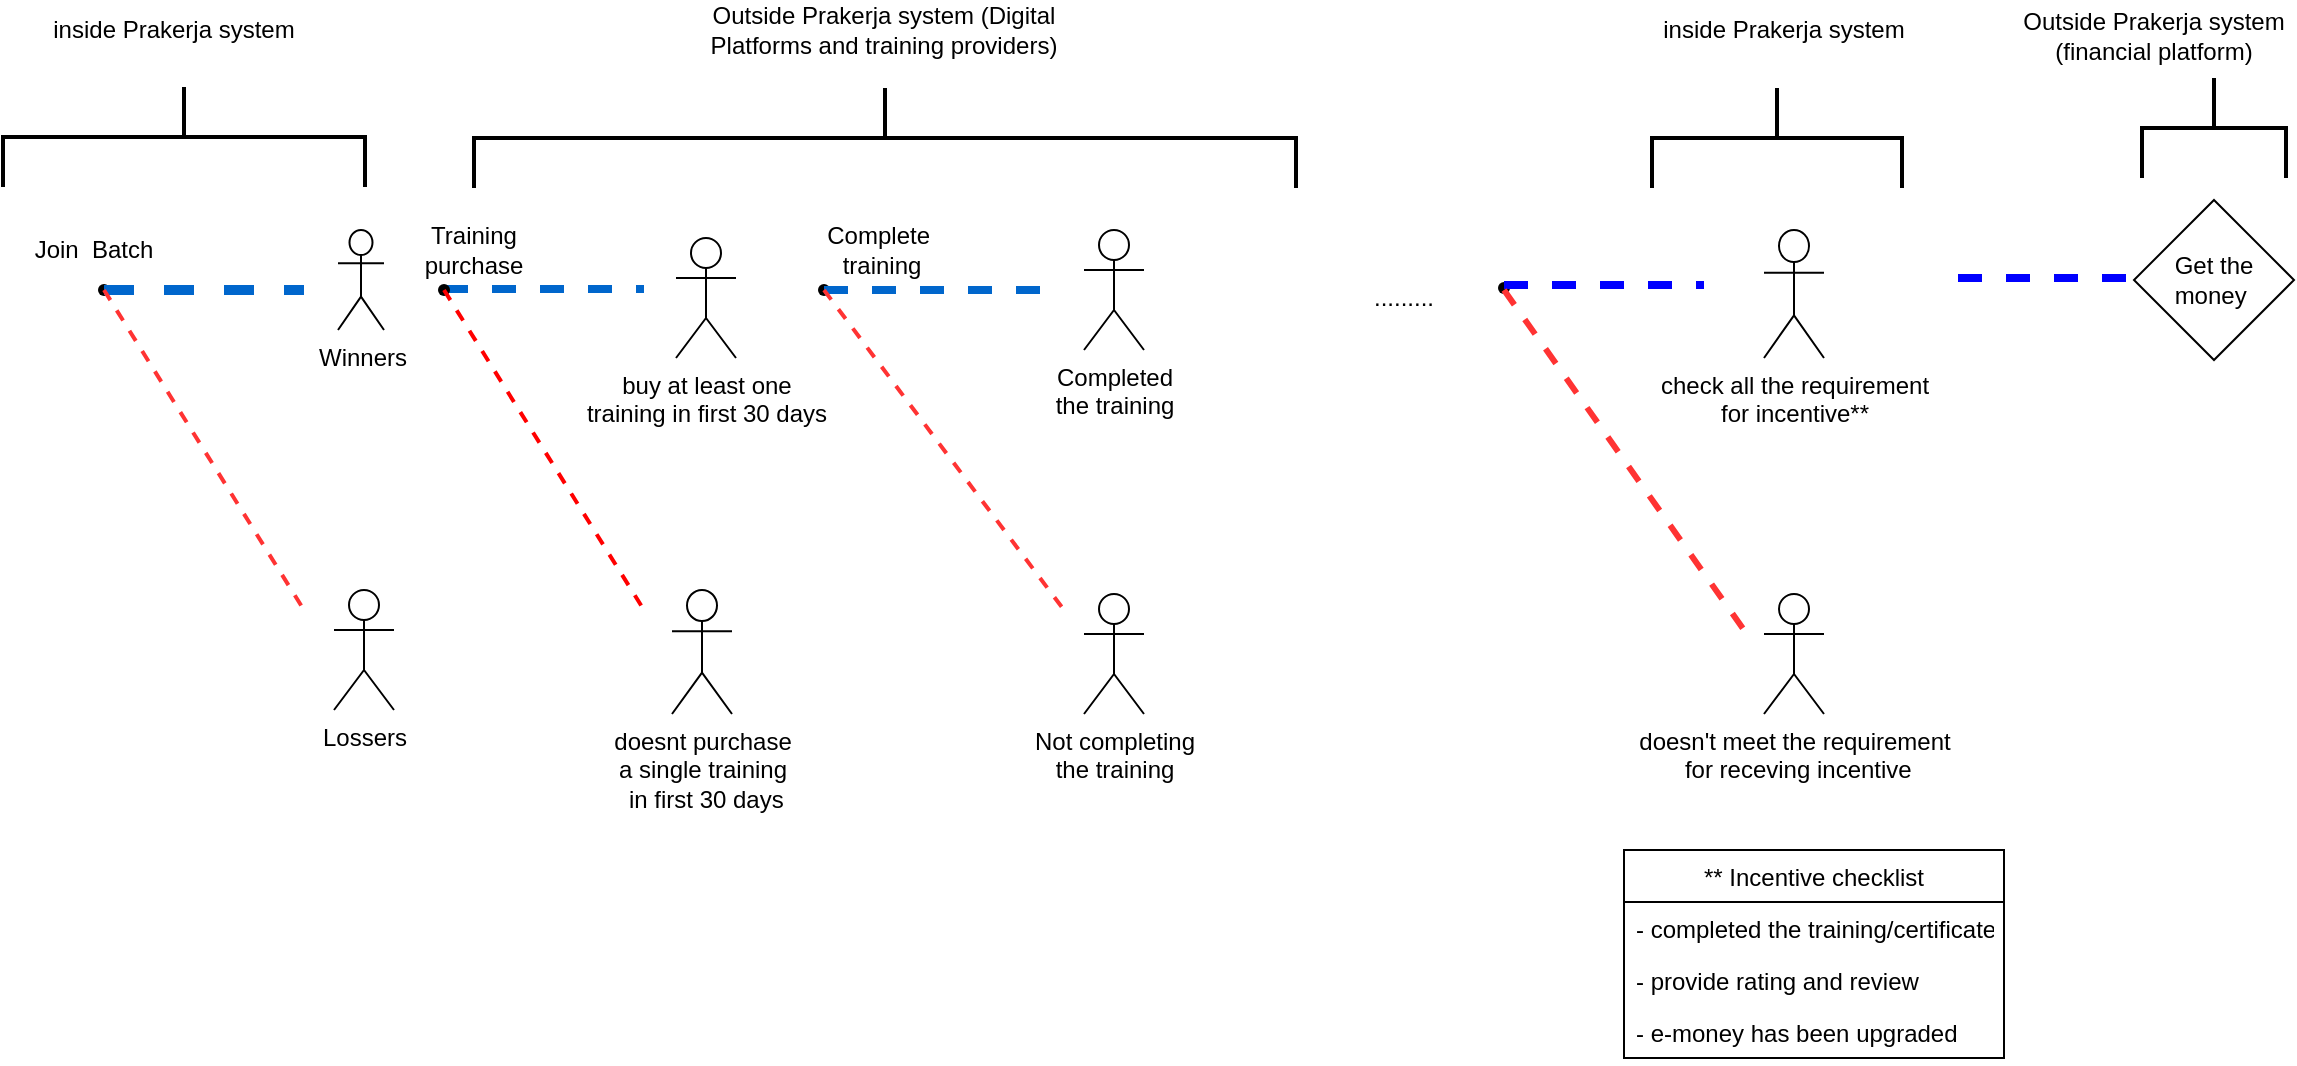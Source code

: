 <mxfile version="14.9.6" type="github">
  <diagram id="C5RBs43oDa-KdzZeNtuy" name="Page-1">
    <mxGraphModel dx="1326" dy="786" grid="1" gridSize="10" guides="1" tooltips="1" connect="1" arrows="1" fold="1" page="1" pageScale="1" pageWidth="1169" pageHeight="827" math="0" shadow="0">
      <root>
        <mxCell id="WIyWlLk6GJQsqaUBKTNV-0" />
        <mxCell id="WIyWlLk6GJQsqaUBKTNV-1" parent="WIyWlLk6GJQsqaUBKTNV-0" />
        <mxCell id="slV9n5OIXtw1kdxQu4Zv-1" value="Winners" style="shape=umlActor;verticalLabelPosition=bottom;verticalAlign=top;html=1;outlineConnect=0;" parent="WIyWlLk6GJQsqaUBKTNV-1" vertex="1">
          <mxGeometry x="177" y="130" width="23" height="50" as="geometry" />
        </mxCell>
        <mxCell id="slV9n5OIXtw1kdxQu4Zv-4" value="" style="shape=waypoint;sketch=0;size=6;pointerEvents=1;points=[];fillColor=none;resizable=0;rotatable=0;perimeter=centerPerimeter;snapToPoint=1;" parent="WIyWlLk6GJQsqaUBKTNV-1" vertex="1">
          <mxGeometry x="40" y="140" width="40" height="40" as="geometry" />
        </mxCell>
        <mxCell id="slV9n5OIXtw1kdxQu4Zv-6" value="" style="endArrow=none;html=1;exitX=1.05;exitY=0.6;exitDx=0;exitDy=0;exitPerimeter=0;dashed=1;endFill=0;strokeColor=#0066CC;strokeWidth=5;" parent="WIyWlLk6GJQsqaUBKTNV-1" source="slV9n5OIXtw1kdxQu4Zv-4" edge="1">
          <mxGeometry width="50" height="50" relative="1" as="geometry">
            <mxPoint x="390" y="340" as="sourcePoint" />
            <mxPoint x="160" y="160" as="targetPoint" />
          </mxGeometry>
        </mxCell>
        <mxCell id="slV9n5OIXtw1kdxQu4Zv-7" value="" style="endArrow=none;html=1;exitX=0.45;exitY=0.525;exitDx=0;exitDy=0;exitPerimeter=0;dashed=1;endFill=0;strokeColor=#FF3333;strokeWidth=2;" parent="WIyWlLk6GJQsqaUBKTNV-1" source="slV9n5OIXtw1kdxQu4Zv-4" edge="1">
          <mxGeometry width="50" height="50" relative="1" as="geometry">
            <mxPoint x="70" y="170" as="sourcePoint" />
            <mxPoint x="160" y="320" as="targetPoint" />
          </mxGeometry>
        </mxCell>
        <mxCell id="slV9n5OIXtw1kdxQu4Zv-8" value="Lossers" style="shape=umlActor;verticalLabelPosition=bottom;verticalAlign=top;html=1;outlineConnect=0;" parent="WIyWlLk6GJQsqaUBKTNV-1" vertex="1">
          <mxGeometry x="175" y="310" width="30" height="60" as="geometry" />
        </mxCell>
        <mxCell id="slV9n5OIXtw1kdxQu4Zv-13" value="Join &amp;nbsp;Batch" style="text;html=1;strokeColor=none;fillColor=none;align=center;verticalAlign=middle;whiteSpace=wrap;rounded=0;" parent="WIyWlLk6GJQsqaUBKTNV-1" vertex="1">
          <mxGeometry x="20" y="130" width="70" height="20" as="geometry" />
        </mxCell>
        <mxCell id="slV9n5OIXtw1kdxQu4Zv-16" value="buy at least one&lt;br&gt;training in first 30 days" style="shape=umlActor;verticalLabelPosition=bottom;verticalAlign=top;html=1;outlineConnect=0;" parent="WIyWlLk6GJQsqaUBKTNV-1" vertex="1">
          <mxGeometry x="346" y="134" width="30" height="60" as="geometry" />
        </mxCell>
        <mxCell id="slV9n5OIXtw1kdxQu4Zv-18" value="" style="endArrow=none;html=1;exitX=1.05;exitY=0.6;exitDx=0;exitDy=0;exitPerimeter=0;dashed=1;endFill=0;strokeColor=#0066CC;strokeWidth=4;" parent="WIyWlLk6GJQsqaUBKTNV-1" edge="1">
          <mxGeometry width="50" height="50" relative="1" as="geometry">
            <mxPoint x="230" y="159.5" as="sourcePoint" />
            <mxPoint x="330" y="159.5" as="targetPoint" />
          </mxGeometry>
        </mxCell>
        <mxCell id="slV9n5OIXtw1kdxQu4Zv-19" value="" style="shape=waypoint;sketch=0;size=6;pointerEvents=1;points=[];fillColor=none;resizable=0;rotatable=0;perimeter=centerPerimeter;snapToPoint=1;" parent="WIyWlLk6GJQsqaUBKTNV-1" vertex="1">
          <mxGeometry x="210" y="140" width="40" height="40" as="geometry" />
        </mxCell>
        <mxCell id="slV9n5OIXtw1kdxQu4Zv-20" value="" style="endArrow=none;html=1;exitX=0.45;exitY=0.525;exitDx=0;exitDy=0;exitPerimeter=0;dashed=1;endFill=0;strokeColor=#FF0000;strokeWidth=2;" parent="WIyWlLk6GJQsqaUBKTNV-1" edge="1">
          <mxGeometry width="50" height="50" relative="1" as="geometry">
            <mxPoint x="230" y="160" as="sourcePoint" />
            <mxPoint x="330" y="320" as="targetPoint" />
          </mxGeometry>
        </mxCell>
        <mxCell id="slV9n5OIXtw1kdxQu4Zv-21" value="doesnt purchase &lt;br&gt;a single training&lt;br&gt;&amp;nbsp;in first 30 days" style="shape=umlActor;verticalLabelPosition=bottom;verticalAlign=top;html=1;outlineConnect=0;" parent="WIyWlLk6GJQsqaUBKTNV-1" vertex="1">
          <mxGeometry x="344" y="310" width="30" height="62" as="geometry" />
        </mxCell>
        <mxCell id="slV9n5OIXtw1kdxQu4Zv-22" value="" style="shape=waypoint;sketch=0;size=6;pointerEvents=1;points=[];fillColor=none;resizable=0;rotatable=0;perimeter=centerPerimeter;snapToPoint=1;" parent="WIyWlLk6GJQsqaUBKTNV-1" vertex="1">
          <mxGeometry x="400" y="140" width="40" height="40" as="geometry" />
        </mxCell>
        <mxCell id="slV9n5OIXtw1kdxQu4Zv-23" value="Training purchase" style="text;html=1;strokeColor=none;fillColor=none;align=center;verticalAlign=middle;whiteSpace=wrap;rounded=0;" parent="WIyWlLk6GJQsqaUBKTNV-1" vertex="1">
          <mxGeometry x="210" y="130" width="70" height="20" as="geometry" />
        </mxCell>
        <mxCell id="slV9n5OIXtw1kdxQu4Zv-24" value="Complete&amp;nbsp;&lt;br&gt;training" style="text;html=1;strokeColor=none;fillColor=none;align=center;verticalAlign=middle;whiteSpace=wrap;rounded=0;" parent="WIyWlLk6GJQsqaUBKTNV-1" vertex="1">
          <mxGeometry x="414" y="130" width="70" height="20" as="geometry" />
        </mxCell>
        <mxCell id="slV9n5OIXtw1kdxQu4Zv-25" value="" style="endArrow=none;html=1;dashed=1;endFill=0;exitX=0.575;exitY=0.475;exitDx=0;exitDy=0;exitPerimeter=0;strokeColor=#0066CC;strokeWidth=4;" parent="WIyWlLk6GJQsqaUBKTNV-1" edge="1">
          <mxGeometry width="50" height="50" relative="1" as="geometry">
            <mxPoint x="420" y="160" as="sourcePoint" />
            <mxPoint x="530" y="160" as="targetPoint" />
          </mxGeometry>
        </mxCell>
        <mxCell id="slV9n5OIXtw1kdxQu4Zv-26" style="edgeStyle=none;shape=link;rounded=0;orthogonalLoop=1;jettySize=auto;html=1;dashed=1;endArrow=none;endFill=0;" parent="WIyWlLk6GJQsqaUBKTNV-1" source="slV9n5OIXtw1kdxQu4Zv-22" target="slV9n5OIXtw1kdxQu4Zv-22" edge="1">
          <mxGeometry relative="1" as="geometry" />
        </mxCell>
        <mxCell id="slV9n5OIXtw1kdxQu4Zv-28" value="" style="endArrow=none;html=1;dashed=1;endFill=0;strokeColor=#FF3333;strokeWidth=2;" parent="WIyWlLk6GJQsqaUBKTNV-1" edge="1">
          <mxGeometry width="50" height="50" relative="1" as="geometry">
            <mxPoint x="420" y="160" as="sourcePoint" />
            <mxPoint x="540" y="320" as="targetPoint" />
          </mxGeometry>
        </mxCell>
        <mxCell id="slV9n5OIXtw1kdxQu4Zv-30" value="Completed &lt;br&gt;the training" style="shape=umlActor;verticalLabelPosition=bottom;verticalAlign=top;html=1;outlineConnect=0;" parent="WIyWlLk6GJQsqaUBKTNV-1" vertex="1">
          <mxGeometry x="550" y="130" width="30" height="60" as="geometry" />
        </mxCell>
        <mxCell id="slV9n5OIXtw1kdxQu4Zv-31" value="Not completing &lt;br&gt;the training" style="shape=umlActor;verticalLabelPosition=bottom;verticalAlign=top;html=1;outlineConnect=0;" parent="WIyWlLk6GJQsqaUBKTNV-1" vertex="1">
          <mxGeometry x="550" y="312" width="30" height="60" as="geometry" />
        </mxCell>
        <mxCell id="slV9n5OIXtw1kdxQu4Zv-33" value="doesn&#39;t meet the requirement&lt;br&gt;&amp;nbsp;for receving incentive" style="shape=umlActor;verticalLabelPosition=bottom;verticalAlign=top;html=1;outlineConnect=0;" parent="WIyWlLk6GJQsqaUBKTNV-1" vertex="1">
          <mxGeometry x="890" y="312" width="30" height="60" as="geometry" />
        </mxCell>
        <mxCell id="slV9n5OIXtw1kdxQu4Zv-34" value="check all the requirement &lt;br&gt;for incentive**" style="shape=umlActor;verticalLabelPosition=bottom;verticalAlign=top;html=1;outlineConnect=0;" parent="WIyWlLk6GJQsqaUBKTNV-1" vertex="1">
          <mxGeometry x="890" y="130" width="30" height="64" as="geometry" />
        </mxCell>
        <mxCell id="slV9n5OIXtw1kdxQu4Zv-36" value="........." style="text;html=1;strokeColor=none;fillColor=none;align=center;verticalAlign=middle;whiteSpace=wrap;rounded=0;" parent="WIyWlLk6GJQsqaUBKTNV-1" vertex="1">
          <mxGeometry x="640" y="154" width="140" height="20" as="geometry" />
        </mxCell>
        <mxCell id="slV9n5OIXtw1kdxQu4Zv-40" value="" style="shape=waypoint;sketch=0;size=6;pointerEvents=1;points=[];fillColor=none;resizable=0;rotatable=0;perimeter=centerPerimeter;snapToPoint=1;" parent="WIyWlLk6GJQsqaUBKTNV-1" vertex="1">
          <mxGeometry x="740" y="139" width="40" height="40" as="geometry" />
        </mxCell>
        <mxCell id="slV9n5OIXtw1kdxQu4Zv-42" value="" style="endArrow=none;html=1;exitX=1.05;exitY=0.6;exitDx=0;exitDy=0;exitPerimeter=0;dashed=1;endFill=0;strokeColor=#0000FF;strokeWidth=4;" parent="WIyWlLk6GJQsqaUBKTNV-1" edge="1">
          <mxGeometry width="50" height="50" relative="1" as="geometry">
            <mxPoint x="760" y="157.5" as="sourcePoint" />
            <mxPoint x="860" y="157.5" as="targetPoint" />
          </mxGeometry>
        </mxCell>
        <mxCell id="slV9n5OIXtw1kdxQu4Zv-43" value="" style="endArrow=none;html=1;dashed=1;endFill=0;strokeColor=#FF3333;strokeWidth=3;" parent="WIyWlLk6GJQsqaUBKTNV-1" edge="1">
          <mxGeometry width="50" height="50" relative="1" as="geometry">
            <mxPoint x="760" y="160" as="sourcePoint" />
            <mxPoint x="880" y="330" as="targetPoint" />
          </mxGeometry>
        </mxCell>
        <mxCell id="slV9n5OIXtw1kdxQu4Zv-44" value="" style="strokeWidth=2;html=1;shape=mxgraph.flowchart.annotation_2;align=left;labelPosition=right;pointerEvents=1;rotation=90;" parent="WIyWlLk6GJQsqaUBKTNV-1" vertex="1">
          <mxGeometry x="425.5" y="-121.5" width="50" height="411" as="geometry" />
        </mxCell>
        <mxCell id="slV9n5OIXtw1kdxQu4Zv-45" value="Outside Prakerja system (Digital Platforms and training providers)" style="text;html=1;strokeColor=none;fillColor=none;align=center;verticalAlign=middle;whiteSpace=wrap;rounded=0;" parent="WIyWlLk6GJQsqaUBKTNV-1" vertex="1">
          <mxGeometry x="350" y="20" width="200" height="20" as="geometry" />
        </mxCell>
        <mxCell id="slV9n5OIXtw1kdxQu4Zv-46" value="" style="strokeWidth=2;html=1;shape=mxgraph.flowchart.annotation_2;align=left;labelPosition=right;pointerEvents=1;rotation=90;" parent="WIyWlLk6GJQsqaUBKTNV-1" vertex="1">
          <mxGeometry x="75" y="-7" width="50" height="181" as="geometry" />
        </mxCell>
        <mxCell id="slV9n5OIXtw1kdxQu4Zv-47" value="inside Prakerja system" style="text;html=1;strokeColor=none;fillColor=none;align=center;verticalAlign=middle;whiteSpace=wrap;rounded=0;" parent="WIyWlLk6GJQsqaUBKTNV-1" vertex="1">
          <mxGeometry x="15" y="20" width="160" height="20" as="geometry" />
        </mxCell>
        <mxCell id="slV9n5OIXtw1kdxQu4Zv-48" value="" style="strokeWidth=2;html=1;shape=mxgraph.flowchart.annotation_2;align=left;labelPosition=right;pointerEvents=1;rotation=90;" parent="WIyWlLk6GJQsqaUBKTNV-1" vertex="1">
          <mxGeometry x="871.5" y="21.5" width="50" height="125" as="geometry" />
        </mxCell>
        <mxCell id="slV9n5OIXtw1kdxQu4Zv-49" value="" style="endArrow=none;html=1;exitX=1.05;exitY=0.6;exitDx=0;exitDy=0;exitPerimeter=0;dashed=1;endFill=0;entryX=0;entryY=0.5;entryDx=0;entryDy=0;strokeColor=#0000FF;strokeWidth=4;" parent="WIyWlLk6GJQsqaUBKTNV-1" edge="1">
          <mxGeometry width="50" height="50" relative="1" as="geometry">
            <mxPoint x="987" y="154" as="sourcePoint" />
            <mxPoint x="1076" y="154" as="targetPoint" />
          </mxGeometry>
        </mxCell>
        <mxCell id="slV9n5OIXtw1kdxQu4Zv-50" value="inside Prakerja system" style="text;html=1;strokeColor=none;fillColor=none;align=center;verticalAlign=middle;whiteSpace=wrap;rounded=0;" parent="WIyWlLk6GJQsqaUBKTNV-1" vertex="1">
          <mxGeometry x="820" y="20" width="160" height="20" as="geometry" />
        </mxCell>
        <mxCell id="slV9n5OIXtw1kdxQu4Zv-52" value="Get the money&amp;nbsp;" style="rhombus;whiteSpace=wrap;html=1;" parent="WIyWlLk6GJQsqaUBKTNV-1" vertex="1">
          <mxGeometry x="1075" y="115" width="80" height="80" as="geometry" />
        </mxCell>
        <mxCell id="slV9n5OIXtw1kdxQu4Zv-53" value="" style="strokeWidth=2;html=1;shape=mxgraph.flowchart.annotation_2;align=left;labelPosition=right;pointerEvents=1;rotation=90;" parent="WIyWlLk6GJQsqaUBKTNV-1" vertex="1">
          <mxGeometry x="1090" y="43" width="50" height="72" as="geometry" />
        </mxCell>
        <mxCell id="slV9n5OIXtw1kdxQu4Zv-54" value="Outside Prakerja system &lt;br&gt;(financial platform)" style="text;html=1;strokeColor=none;fillColor=none;align=center;verticalAlign=middle;whiteSpace=wrap;rounded=0;" parent="WIyWlLk6GJQsqaUBKTNV-1" vertex="1">
          <mxGeometry x="1015" y="23" width="140" height="20" as="geometry" />
        </mxCell>
        <mxCell id="slV9n5OIXtw1kdxQu4Zv-58" value="** Incentive checklist" style="swimlane;fontStyle=0;childLayout=stackLayout;horizontal=1;startSize=26;horizontalStack=0;resizeParent=1;resizeParentMax=0;resizeLast=0;collapsible=1;marginBottom=0;" parent="WIyWlLk6GJQsqaUBKTNV-1" vertex="1">
          <mxGeometry x="820" y="440" width="190" height="104" as="geometry" />
        </mxCell>
        <mxCell id="slV9n5OIXtw1kdxQu4Zv-59" value="- completed the training/certificate" style="text;strokeColor=none;fillColor=none;align=left;verticalAlign=top;spacingLeft=4;spacingRight=4;overflow=hidden;rotatable=0;points=[[0,0.5],[1,0.5]];portConstraint=eastwest;" parent="slV9n5OIXtw1kdxQu4Zv-58" vertex="1">
          <mxGeometry y="26" width="190" height="26" as="geometry" />
        </mxCell>
        <mxCell id="slV9n5OIXtw1kdxQu4Zv-60" value="- provide rating and review" style="text;strokeColor=none;fillColor=none;align=left;verticalAlign=top;spacingLeft=4;spacingRight=4;overflow=hidden;rotatable=0;points=[[0,0.5],[1,0.5]];portConstraint=eastwest;" parent="slV9n5OIXtw1kdxQu4Zv-58" vertex="1">
          <mxGeometry y="52" width="190" height="26" as="geometry" />
        </mxCell>
        <mxCell id="slV9n5OIXtw1kdxQu4Zv-61" value="- e-money has been upgraded" style="text;strokeColor=none;fillColor=none;align=left;verticalAlign=top;spacingLeft=4;spacingRight=4;overflow=hidden;rotatable=0;points=[[0,0.5],[1,0.5]];portConstraint=eastwest;" parent="slV9n5OIXtw1kdxQu4Zv-58" vertex="1">
          <mxGeometry y="78" width="190" height="26" as="geometry" />
        </mxCell>
      </root>
    </mxGraphModel>
  </diagram>
</mxfile>
